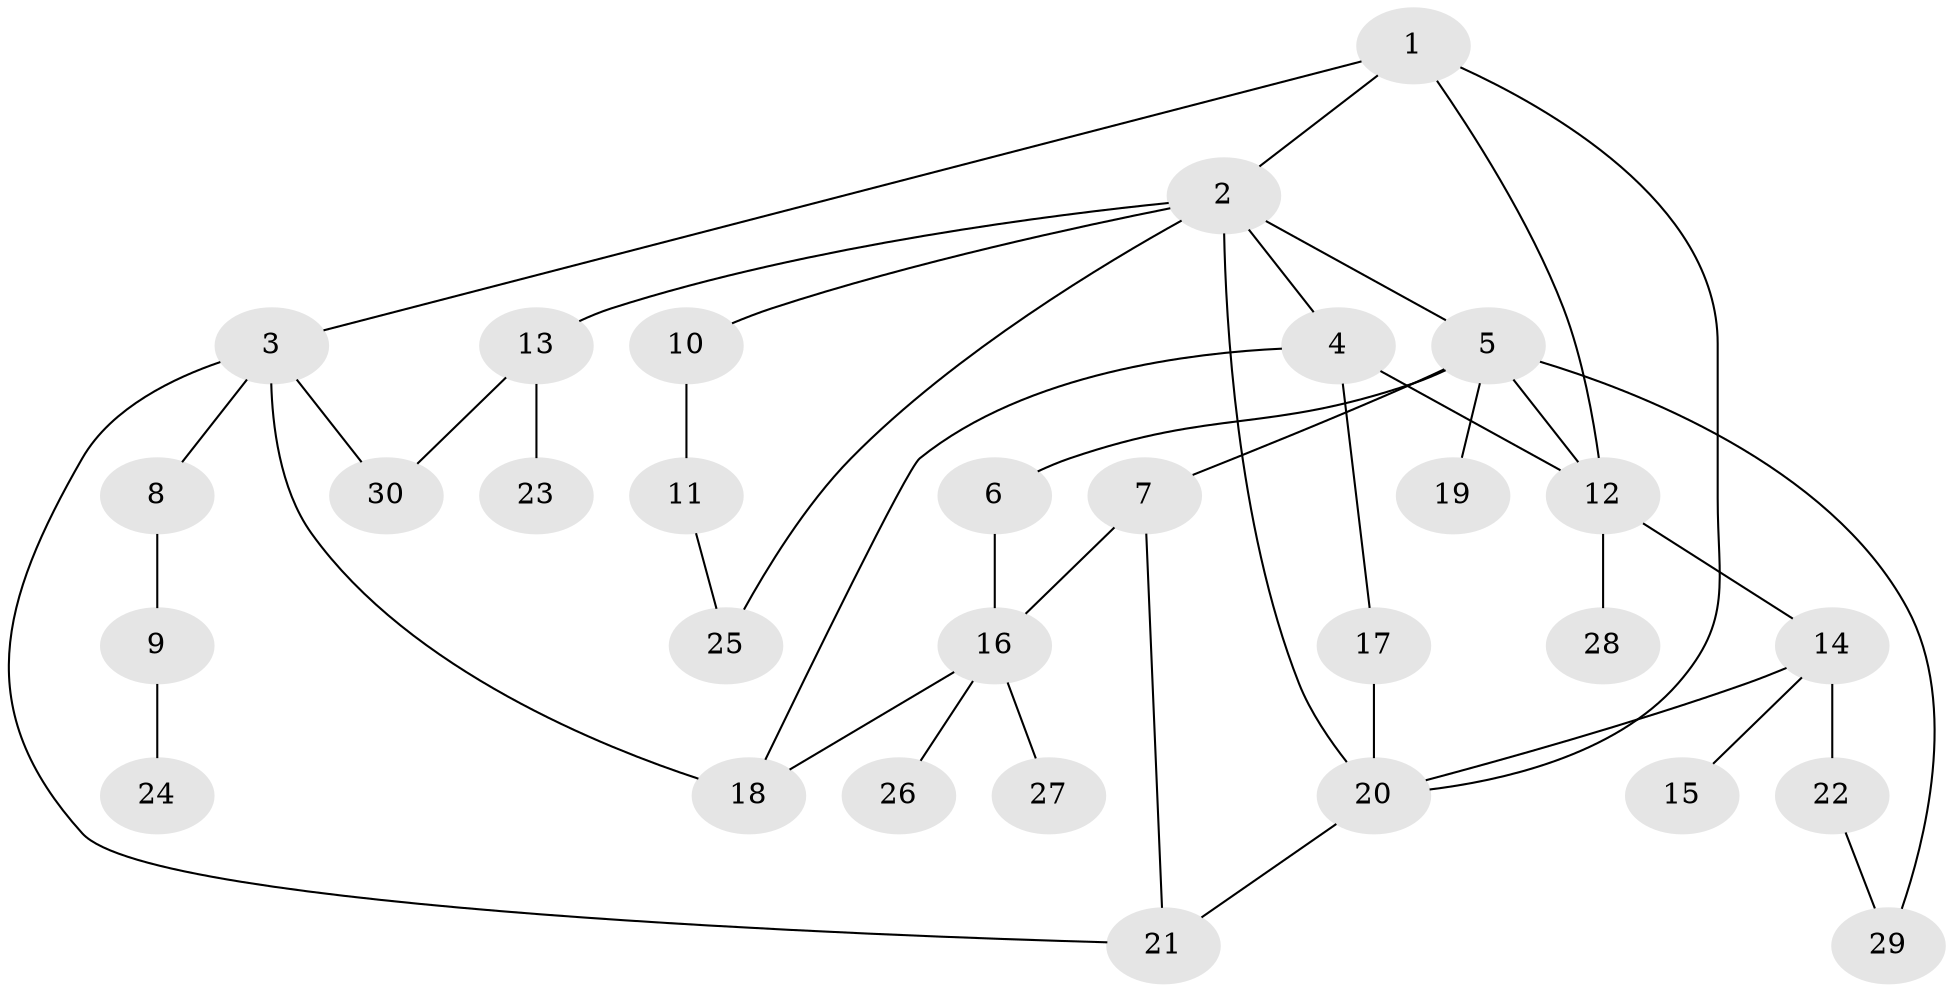 // original degree distribution, {3: 0.2542372881355932, 6: 0.06779661016949153, 5: 0.03389830508474576, 2: 0.3898305084745763, 1: 0.22033898305084745, 4: 0.03389830508474576}
// Generated by graph-tools (version 1.1) at 2025/34/03/09/25 02:34:08]
// undirected, 30 vertices, 42 edges
graph export_dot {
graph [start="1"]
  node [color=gray90,style=filled];
  1;
  2;
  3;
  4;
  5;
  6;
  7;
  8;
  9;
  10;
  11;
  12;
  13;
  14;
  15;
  16;
  17;
  18;
  19;
  20;
  21;
  22;
  23;
  24;
  25;
  26;
  27;
  28;
  29;
  30;
  1 -- 2 [weight=1.0];
  1 -- 3 [weight=1.0];
  1 -- 12 [weight=1.0];
  1 -- 20 [weight=1.0];
  2 -- 4 [weight=1.0];
  2 -- 5 [weight=1.0];
  2 -- 10 [weight=1.0];
  2 -- 13 [weight=1.0];
  2 -- 20 [weight=1.0];
  2 -- 25 [weight=1.0];
  3 -- 8 [weight=1.0];
  3 -- 18 [weight=1.0];
  3 -- 21 [weight=1.0];
  3 -- 30 [weight=1.0];
  4 -- 12 [weight=1.0];
  4 -- 17 [weight=1.0];
  4 -- 18 [weight=1.0];
  5 -- 6 [weight=1.0];
  5 -- 7 [weight=1.0];
  5 -- 12 [weight=1.0];
  5 -- 19 [weight=1.0];
  5 -- 29 [weight=1.0];
  6 -- 16 [weight=1.0];
  7 -- 16 [weight=1.0];
  7 -- 21 [weight=1.0];
  8 -- 9 [weight=1.0];
  9 -- 24 [weight=1.0];
  10 -- 11 [weight=1.0];
  11 -- 25 [weight=1.0];
  12 -- 14 [weight=1.0];
  12 -- 28 [weight=1.0];
  13 -- 23 [weight=1.0];
  13 -- 30 [weight=1.0];
  14 -- 15 [weight=1.0];
  14 -- 20 [weight=1.0];
  14 -- 22 [weight=1.0];
  16 -- 18 [weight=1.0];
  16 -- 26 [weight=1.0];
  16 -- 27 [weight=1.0];
  17 -- 20 [weight=3.0];
  20 -- 21 [weight=1.0];
  22 -- 29 [weight=1.0];
}

